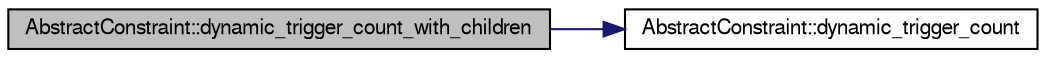 digraph G
{
  edge [fontname="FreeSans",fontsize="10",labelfontname="FreeSans",labelfontsize="10"];
  node [fontname="FreeSans",fontsize="10",shape=record];
  rankdir=LR;
  Node1 [label="AbstractConstraint::dynamic_trigger_count_with_children",height=0.2,width=0.4,color="black", fillcolor="grey75", style="filled" fontcolor="black"];
  Node1 -> Node2 [color="midnightblue",fontsize="10",style="solid",fontname="FreeSans"];
  Node2 [label="AbstractConstraint::dynamic_trigger_count",height=0.2,width=0.4,color="black", fillcolor="white", style="filled",URL="$class_abstract_constraint.html#9bb2ec6e576875a3b129d4523ba37166"];
}
